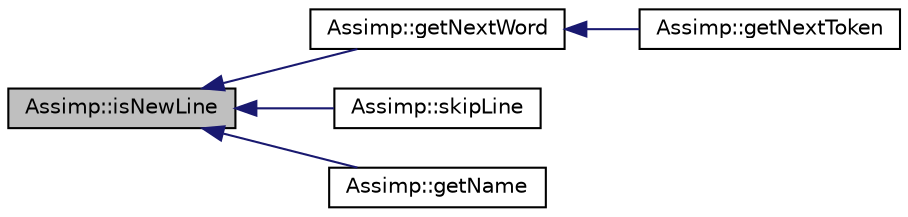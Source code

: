 digraph "Assimp::isNewLine"
{
  edge [fontname="Helvetica",fontsize="10",labelfontname="Helvetica",labelfontsize="10"];
  node [fontname="Helvetica",fontsize="10",shape=record];
  rankdir="LR";
  Node1 [label="Assimp::isNewLine",height=0.2,width=0.4,color="black", fillcolor="grey75", style="filled", fontcolor="black"];
  Node1 -> Node2 [dir="back",color="midnightblue",fontsize="10",style="solid"];
  Node2 [label="Assimp::getNextWord",height=0.2,width=0.4,color="black", fillcolor="white", style="filled",URL="$namespace_assimp.html#a136ee23a615c5889f37d4e22ec7a343a",tooltip="Returns next word separated by a space. "];
  Node2 -> Node3 [dir="back",color="midnightblue",fontsize="10",style="solid"];
  Node3 [label="Assimp::getNextToken",height=0.2,width=0.4,color="black", fillcolor="white", style="filled",URL="$namespace_assimp.html#ada8c8de6132e8d219622b325f3109607",tooltip="Returns pointer a next token. "];
  Node1 -> Node4 [dir="back",color="midnightblue",fontsize="10",style="solid"];
  Node4 [label="Assimp::skipLine",height=0.2,width=0.4,color="black", fillcolor="white", style="filled",URL="$namespace_assimp.html#a70862408fff68ee98076ad089ee1ae7b",tooltip="Skips a line. "];
  Node1 -> Node5 [dir="back",color="midnightblue",fontsize="10",style="solid"];
  Node5 [label="Assimp::getName",height=0.2,width=0.4,color="black", fillcolor="white", style="filled",URL="$namespace_assimp.html#a0f8daeb06b4e861a2152c33413e6eae1",tooltip="Get a name from the current line. Preserve space in the middle, but trim it at the end..."];
}

